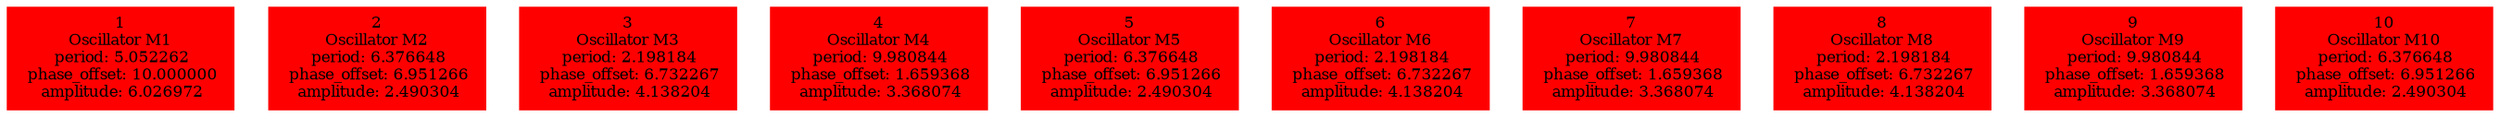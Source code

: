 digraph g{ forcelabels=true;
1 [label=<1<BR />Oscillator M1<BR /> period: 5.052262<BR /> phase_offset: 10.000000<BR /> amplitude: 6.026972>, shape=box,color=red,style=filled,fontsize=8];2 [label=<2<BR />Oscillator M2<BR /> period: 6.376648<BR /> phase_offset: 6.951266<BR /> amplitude: 2.490304>, shape=box,color=red,style=filled,fontsize=8];3 [label=<3<BR />Oscillator M3<BR /> period: 2.198184<BR /> phase_offset: 6.732267<BR /> amplitude: 4.138204>, shape=box,color=red,style=filled,fontsize=8];4 [label=<4<BR />Oscillator M4<BR /> period: 9.980844<BR /> phase_offset: 1.659368<BR /> amplitude: 3.368074>, shape=box,color=red,style=filled,fontsize=8];5 [label=<5<BR />Oscillator M5<BR /> period: 6.376648<BR /> phase_offset: 6.951266<BR /> amplitude: 2.490304>, shape=box,color=red,style=filled,fontsize=8];6 [label=<6<BR />Oscillator M6<BR /> period: 2.198184<BR /> phase_offset: 6.732267<BR /> amplitude: 4.138204>, shape=box,color=red,style=filled,fontsize=8];7 [label=<7<BR />Oscillator M7<BR /> period: 9.980844<BR /> phase_offset: 1.659368<BR /> amplitude: 3.368074>, shape=box,color=red,style=filled,fontsize=8];8 [label=<8<BR />Oscillator M8<BR /> period: 2.198184<BR /> phase_offset: 6.732267<BR /> amplitude: 4.138204>, shape=box,color=red,style=filled,fontsize=8];9 [label=<9<BR />Oscillator M9<BR /> period: 9.980844<BR /> phase_offset: 1.659368<BR /> amplitude: 3.368074>, shape=box,color=red,style=filled,fontsize=8];10 [label=<10<BR />Oscillator M10<BR /> period: 6.376648<BR /> phase_offset: 6.951266<BR /> amplitude: 2.490304>, shape=box,color=red,style=filled,fontsize=8]; }
